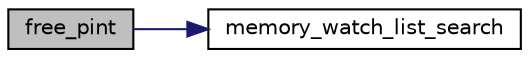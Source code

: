 digraph "free_pint"
{
  edge [fontname="Helvetica",fontsize="10",labelfontname="Helvetica",labelfontsize="10"];
  node [fontname="Helvetica",fontsize="10",shape=record];
  rankdir="LR";
  Node1418 [label="free_pint",height=0.2,width=0.4,color="black", fillcolor="grey75", style="filled", fontcolor="black"];
  Node1418 -> Node1419 [color="midnightblue",fontsize="10",style="solid",fontname="Helvetica"];
  Node1419 [label="memory_watch_list_search",height=0.2,width=0.4,color="black", fillcolor="white", style="filled",URL="$df/d84/foundations_2io__and__os_2memory_8_c.html#a3dc6479d362d6d48bf915d940e643d86"];
}
